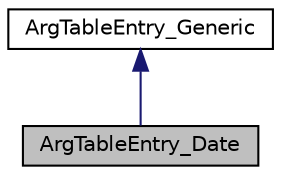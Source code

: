 digraph "ArgTableEntry_Date"
{
  edge [fontname="Helvetica",fontsize="10",labelfontname="Helvetica",labelfontsize="10"];
  node [fontname="Helvetica",fontsize="10",shape=record];
  Node2 [label="ArgTableEntry_Date",height=0.2,width=0.4,color="black", fillcolor="grey75", style="filled", fontcolor="black"];
  Node3 -> Node2 [dir="back",color="midnightblue",fontsize="10",style="solid",fontname="Helvetica"];
  Node3 [label="ArgTableEntry_Generic",height=0.2,width=0.4,color="black", fillcolor="white", style="filled",URL="$class_arg_table_entry___generic.html"];
}
